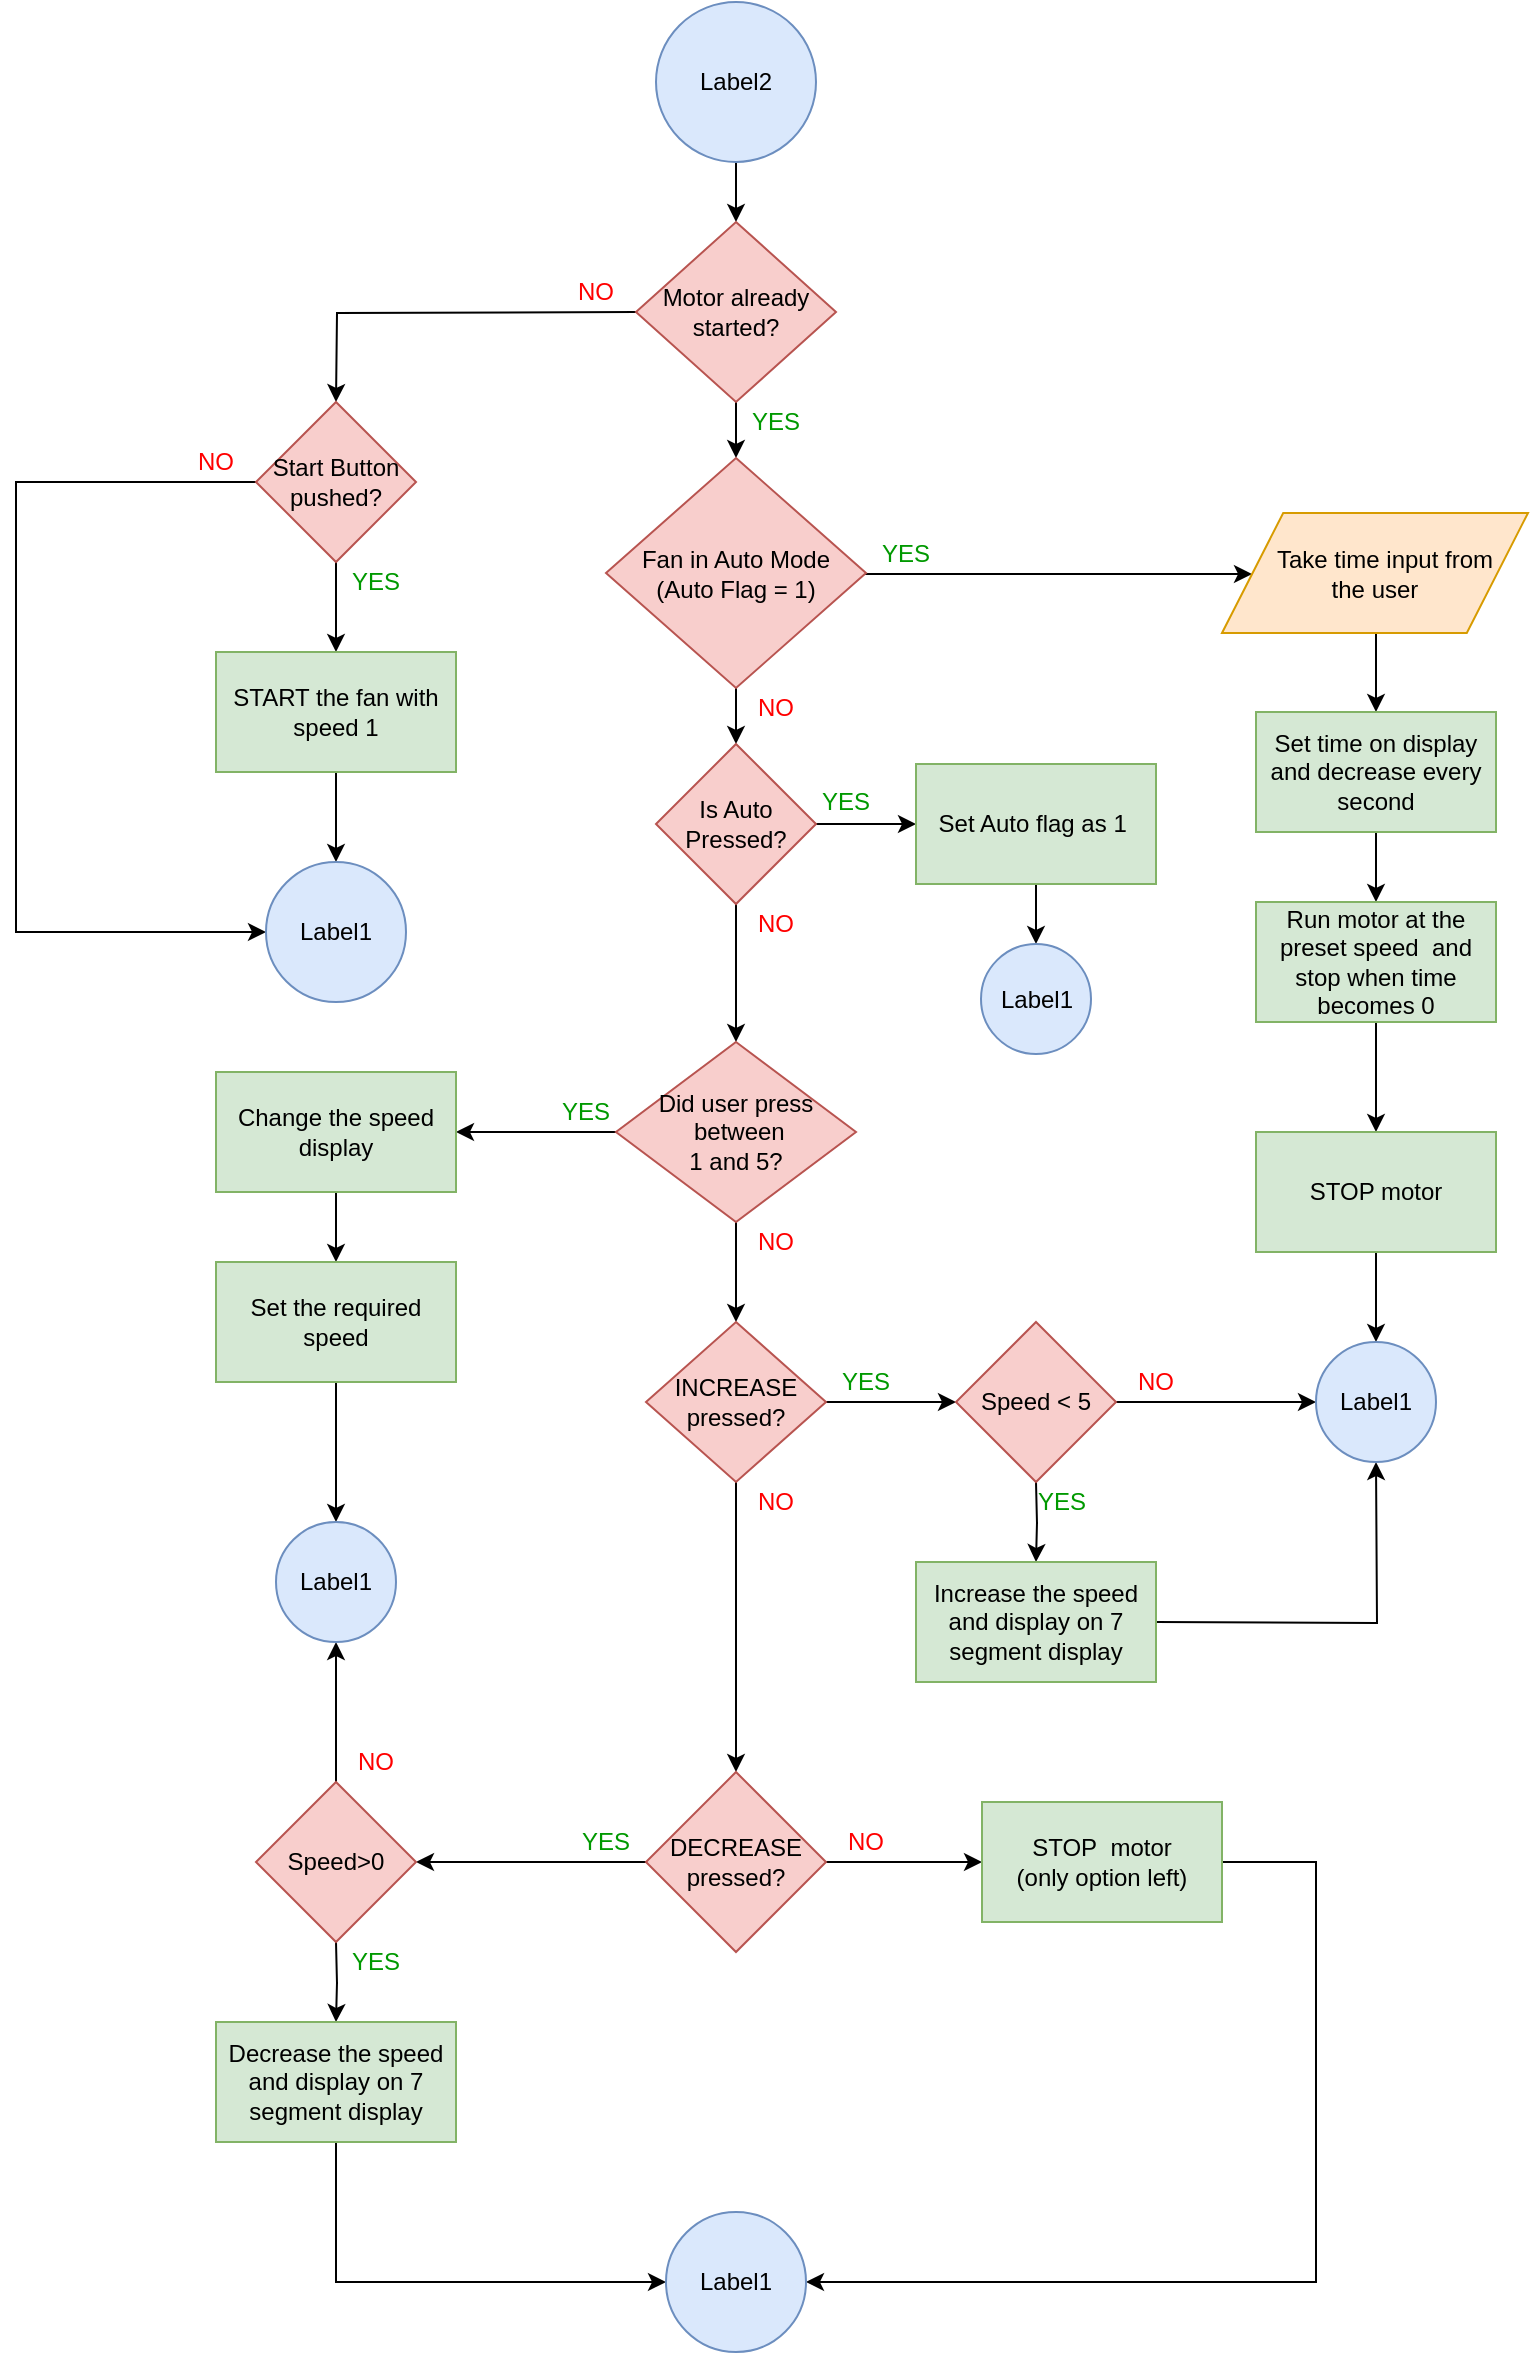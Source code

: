 <mxfile version="10.6.3" type="google"><diagram id="MfxiDcwc7T8Qm-sAS_uX" name="Page-1"><mxGraphModel dx="1010" dy="-550" grid="1" gridSize="10" guides="1" tooltips="1" connect="1" arrows="1" fold="1" page="1" pageScale="1" pageWidth="850" pageHeight="1100" math="0" shadow="0"><root><mxCell id="0"/><mxCell id="1" parent="0"/><mxCell id="8Pao4uUN_OlE4P4XfIhO-16" style="edgeStyle=orthogonalEdgeStyle;rounded=0;orthogonalLoop=1;jettySize=auto;html=1;exitX=0.5;exitY=1;exitDx=0;exitDy=0;entryX=0.5;entryY=0;entryDx=0;entryDy=0;" edge="1" parent="1"><mxGeometry relative="1" as="geometry"><mxPoint x="400" y="1460" as="sourcePoint"/><mxPoint x="400" y="1490" as="targetPoint"/></mxGeometry></mxCell><mxCell id="8Pao4uUN_OlE4P4XfIhO-17" style="edgeStyle=orthogonalEdgeStyle;rounded=0;orthogonalLoop=1;jettySize=auto;html=1;entryX=0.5;entryY=0;entryDx=0;entryDy=0;" edge="1" parent="1"><mxGeometry relative="1" as="geometry"><mxPoint x="350" y="1535" as="sourcePoint"/><mxPoint x="200" y="1580" as="targetPoint"/></mxGeometry></mxCell><mxCell id="8Pao4uUN_OlE4P4XfIhO-18" value="" style="edgeStyle=orthogonalEdgeStyle;rounded=0;orthogonalLoop=1;jettySize=auto;html=1;" edge="1" parent="1"><mxGeometry relative="1" as="geometry"><mxPoint x="400" y="1580" as="sourcePoint"/><mxPoint x="400" y="1608" as="targetPoint"/></mxGeometry></mxCell><mxCell id="8Pao4uUN_OlE4P4XfIhO-19" value="" style="edgeStyle=orthogonalEdgeStyle;rounded=0;orthogonalLoop=1;jettySize=auto;html=1;" edge="1" parent="1"><mxGeometry relative="1" as="geometry"><mxPoint x="200" y="1660" as="sourcePoint"/><mxPoint x="200" y="1705" as="targetPoint"/></mxGeometry></mxCell><mxCell id="8Pao4uUN_OlE4P4XfIhO-20" style="edgeStyle=orthogonalEdgeStyle;rounded=0;orthogonalLoop=1;jettySize=auto;html=1;entryX=0;entryY=0.5;entryDx=0;entryDy=0;" edge="1" parent="1"><mxGeometry relative="1" as="geometry"><mxPoint x="165" y="1845" as="targetPoint"/><mxPoint x="160" y="1620" as="sourcePoint"/><Array as="points"><mxPoint x="40" y="1620"/><mxPoint x="40" y="1845"/></Array></mxGeometry></mxCell><mxCell id="8Pao4uUN_OlE4P4XfIhO-21" value="" style="edgeStyle=orthogonalEdgeStyle;rounded=0;orthogonalLoop=1;jettySize=auto;html=1;" edge="1" parent="1"><mxGeometry relative="1" as="geometry"><mxPoint x="200" y="1765" as="sourcePoint"/><mxPoint x="200" y="1810" as="targetPoint"/></mxGeometry></mxCell><mxCell id="8Pao4uUN_OlE4P4XfIhO-22" value="" style="edgeStyle=orthogonalEdgeStyle;rounded=0;orthogonalLoop=1;jettySize=auto;html=1;entryX=0;entryY=0.5;entryDx=0;entryDy=0;" edge="1" parent="1"><mxGeometry relative="1" as="geometry"><mxPoint x="464.435" y="1666" as="sourcePoint"/><mxPoint x="658" y="1666" as="targetPoint"/></mxGeometry></mxCell><mxCell id="8Pao4uUN_OlE4P4XfIhO-23" value="" style="edgeStyle=orthogonalEdgeStyle;rounded=0;orthogonalLoop=1;jettySize=auto;html=1;" edge="1" parent="1"><mxGeometry relative="1" as="geometry"><mxPoint x="400" y="1723" as="sourcePoint"/><mxPoint x="400" y="1751" as="targetPoint"/></mxGeometry></mxCell><mxCell id="8Pao4uUN_OlE4P4XfIhO-24" value="" style="edgeStyle=orthogonalEdgeStyle;rounded=0;orthogonalLoop=1;jettySize=auto;html=1;" edge="1" parent="1"><mxGeometry relative="1" as="geometry"><mxPoint x="720" y="1695.5" as="sourcePoint"/><mxPoint x="720" y="1735" as="targetPoint"/></mxGeometry></mxCell><mxCell id="8Pao4uUN_OlE4P4XfIhO-25" value="" style="edgeStyle=orthogonalEdgeStyle;rounded=0;orthogonalLoop=1;jettySize=auto;html=1;" edge="1" parent="1"><mxGeometry relative="1" as="geometry"><mxPoint x="720" y="1795" as="sourcePoint"/><mxPoint x="720" y="1830" as="targetPoint"/></mxGeometry></mxCell><mxCell id="8Pao4uUN_OlE4P4XfIhO-26" value="" style="edgeStyle=orthogonalEdgeStyle;rounded=0;orthogonalLoop=1;jettySize=auto;html=1;" edge="1" parent="1"><mxGeometry relative="1" as="geometry"><mxPoint x="720" y="1890" as="sourcePoint"/><mxPoint x="720" y="1945" as="targetPoint"/></mxGeometry></mxCell><mxCell id="8Pao4uUN_OlE4P4XfIhO-27" value="" style="edgeStyle=orthogonalEdgeStyle;rounded=0;orthogonalLoop=1;jettySize=auto;html=1;" edge="1" parent="1"><mxGeometry relative="1" as="geometry"><mxPoint x="720" y="2005" as="sourcePoint"/><mxPoint x="720" y="2050" as="targetPoint"/></mxGeometry></mxCell><mxCell id="8Pao4uUN_OlE4P4XfIhO-28" value="" style="edgeStyle=orthogonalEdgeStyle;rounded=0;orthogonalLoop=1;jettySize=auto;html=1;" edge="1" parent="1"><mxGeometry relative="1" as="geometry"><mxPoint x="440" y="1791" as="sourcePoint"/><mxPoint x="490" y="1791" as="targetPoint"/></mxGeometry></mxCell><mxCell id="8Pao4uUN_OlE4P4XfIhO-29" style="edgeStyle=orthogonalEdgeStyle;rounded=0;orthogonalLoop=1;jettySize=auto;html=1;entryX=0.5;entryY=0;entryDx=0;entryDy=0;" edge="1" parent="1"><mxGeometry relative="1" as="geometry"><mxPoint x="400" y="1831" as="sourcePoint"/><mxPoint x="400" y="1900" as="targetPoint"/></mxGeometry></mxCell><mxCell id="8Pao4uUN_OlE4P4XfIhO-30" value="" style="edgeStyle=orthogonalEdgeStyle;rounded=0;orthogonalLoop=1;jettySize=auto;html=1;" edge="1" parent="1"><mxGeometry relative="1" as="geometry"><mxPoint x="550" y="1821" as="sourcePoint"/><mxPoint x="550" y="1851" as="targetPoint"/></mxGeometry></mxCell><mxCell id="8Pao4uUN_OlE4P4XfIhO-31" style="edgeStyle=orthogonalEdgeStyle;rounded=0;orthogonalLoop=1;jettySize=auto;html=1;entryX=1;entryY=0.5;entryDx=0;entryDy=0;" edge="1" parent="1"><mxGeometry relative="1" as="geometry"><mxPoint x="340" y="1945" as="sourcePoint"/><mxPoint x="260" y="1945" as="targetPoint"/></mxGeometry></mxCell><mxCell id="8Pao4uUN_OlE4P4XfIhO-32" value="" style="edgeStyle=orthogonalEdgeStyle;rounded=0;orthogonalLoop=1;jettySize=auto;html=1;" edge="1" parent="1"><mxGeometry relative="1" as="geometry"><mxPoint x="400" y="1990" as="sourcePoint"/><mxPoint x="400" y="2040" as="targetPoint"/></mxGeometry></mxCell><mxCell id="8Pao4uUN_OlE4P4XfIhO-33" value="" style="edgeStyle=orthogonalEdgeStyle;rounded=0;orthogonalLoop=1;jettySize=auto;html=1;" edge="1" parent="1"><mxGeometry relative="1" as="geometry"><mxPoint x="200" y="1975" as="sourcePoint"/><mxPoint x="200" y="2010" as="targetPoint"/></mxGeometry></mxCell><mxCell id="8Pao4uUN_OlE4P4XfIhO-34" value="" style="edgeStyle=orthogonalEdgeStyle;rounded=0;orthogonalLoop=1;jettySize=auto;html=1;" edge="1" parent="1"><mxGeometry relative="1" as="geometry"><mxPoint x="200" y="2070" as="sourcePoint"/><mxPoint x="200" y="2140" as="targetPoint"/></mxGeometry></mxCell><mxCell id="8Pao4uUN_OlE4P4XfIhO-35" value="" style="edgeStyle=orthogonalEdgeStyle;rounded=0;orthogonalLoop=1;jettySize=auto;html=1;" edge="1" parent="1"><mxGeometry relative="1" as="geometry"><mxPoint x="445" y="2080" as="sourcePoint"/><mxPoint x="510" y="2080" as="targetPoint"/></mxGeometry></mxCell><mxCell id="8Pao4uUN_OlE4P4XfIhO-36" style="edgeStyle=orthogonalEdgeStyle;rounded=0;orthogonalLoop=1;jettySize=auto;html=1;entryX=0.5;entryY=0;entryDx=0;entryDy=0;" edge="1" parent="1"><mxGeometry relative="1" as="geometry"><mxPoint x="400" y="2120" as="sourcePoint"/><mxPoint x="400" y="2265" as="targetPoint"/></mxGeometry></mxCell><mxCell id="8Pao4uUN_OlE4P4XfIhO-37" style="edgeStyle=orthogonalEdgeStyle;rounded=0;orthogonalLoop=1;jettySize=auto;html=1;" edge="1" parent="1"><mxGeometry relative="1" as="geometry"><mxPoint x="590" y="2080" as="sourcePoint"/><mxPoint x="690" y="2080" as="targetPoint"/></mxGeometry></mxCell><mxCell id="8Pao4uUN_OlE4P4XfIhO-38" value="" style="edgeStyle=orthogonalEdgeStyle;rounded=0;orthogonalLoop=1;jettySize=auto;html=1;" edge="1" parent="1"><mxGeometry relative="1" as="geometry"><mxPoint x="550" y="2120" as="sourcePoint"/><mxPoint x="550" y="2160" as="targetPoint"/></mxGeometry></mxCell><mxCell id="8Pao4uUN_OlE4P4XfIhO-39" style="edgeStyle=orthogonalEdgeStyle;rounded=0;orthogonalLoop=1;jettySize=auto;html=1;entryX=0.5;entryY=1;entryDx=0;entryDy=0;" edge="1" parent="1"><mxGeometry relative="1" as="geometry"><mxPoint x="610" y="2190" as="sourcePoint"/><mxPoint x="720" y="2110" as="targetPoint"/></mxGeometry></mxCell><mxCell id="8Pao4uUN_OlE4P4XfIhO-40" value="" style="edgeStyle=orthogonalEdgeStyle;rounded=0;orthogonalLoop=1;jettySize=auto;html=1;" edge="1" parent="1"><mxGeometry relative="1" as="geometry"><mxPoint x="445" y="2310" as="sourcePoint"/><mxPoint x="523" y="2310" as="targetPoint"/></mxGeometry></mxCell><mxCell id="8Pao4uUN_OlE4P4XfIhO-41" style="edgeStyle=orthogonalEdgeStyle;rounded=0;orthogonalLoop=1;jettySize=auto;html=1;entryX=1;entryY=0.5;entryDx=0;entryDy=0;" edge="1" parent="1"><mxGeometry relative="1" as="geometry"><mxPoint x="355" y="2310" as="sourcePoint"/><mxPoint x="240" y="2310" as="targetPoint"/></mxGeometry></mxCell><mxCell id="8Pao4uUN_OlE4P4XfIhO-42" value="" style="edgeStyle=orthogonalEdgeStyle;rounded=0;orthogonalLoop=1;jettySize=auto;html=1;" edge="1" parent="1"><mxGeometry relative="1" as="geometry"><mxPoint x="200" y="2270" as="sourcePoint"/><mxPoint x="200" y="2200" as="targetPoint"/></mxGeometry></mxCell><mxCell id="8Pao4uUN_OlE4P4XfIhO-43" value="" style="edgeStyle=orthogonalEdgeStyle;rounded=0;orthogonalLoop=1;jettySize=auto;html=1;" edge="1" parent="1"><mxGeometry relative="1" as="geometry"><mxPoint x="200" y="2350" as="sourcePoint"/><mxPoint x="200" y="2390" as="targetPoint"/></mxGeometry></mxCell><mxCell id="8Pao4uUN_OlE4P4XfIhO-44" style="edgeStyle=orthogonalEdgeStyle;rounded=0;orthogonalLoop=1;jettySize=auto;html=1;entryX=1;entryY=0.5;entryDx=0;entryDy=0;" edge="1" parent="1"><mxGeometry relative="1" as="geometry"><mxPoint x="435" y="2520" as="targetPoint"/><mxPoint x="643" y="2310" as="sourcePoint"/><Array as="points"><mxPoint x="690" y="2310"/><mxPoint x="690" y="2520"/></Array></mxGeometry></mxCell><mxCell id="8Pao4uUN_OlE4P4XfIhO-45" value="" style="edgeStyle=orthogonalEdgeStyle;rounded=0;orthogonalLoop=1;jettySize=auto;html=1;entryX=0;entryY=0.5;entryDx=0;entryDy=0;" edge="1" parent="1"><mxGeometry relative="1" as="geometry"><mxPoint x="200" y="2450" as="sourcePoint"/><mxPoint x="365" y="2520" as="targetPoint"/><Array as="points"><mxPoint x="200" y="2520"/></Array></mxGeometry></mxCell><mxCell id="8Pao4uUN_OlE4P4XfIhO-59" value="Label2" style="ellipse;whiteSpace=wrap;html=1;aspect=fixed;fillColor=#dae8fc;strokeColor=#6c8ebf;" vertex="1" parent="1"><mxGeometry x="360" y="1380" width="80" height="80" as="geometry"/></mxCell><mxCell id="8Pao4uUN_OlE4P4XfIhO-60" value="Motor already started?" style="rhombus;whiteSpace=wrap;html=1;fillColor=#f8cecc;strokeColor=#b85450;" vertex="1" parent="1"><mxGeometry x="350" y="1490" width="100" height="90" as="geometry"/></mxCell><mxCell id="8Pao4uUN_OlE4P4XfIhO-61" value="Start Button pushed?" style="rhombus;whiteSpace=wrap;html=1;fillColor=#f8cecc;strokeColor=#b85450;" vertex="1" parent="1"><mxGeometry x="160" y="1580" width="80" height="80" as="geometry"/></mxCell><mxCell id="8Pao4uUN_OlE4P4XfIhO-62" value="START the fan with speed 1" style="rounded=0;whiteSpace=wrap;html=1;fillColor=#d5e8d4;strokeColor=#82b366;" vertex="1" parent="1"><mxGeometry x="140" y="1705" width="120" height="60" as="geometry"/></mxCell><mxCell id="8Pao4uUN_OlE4P4XfIhO-63" value="Label1" style="ellipse;whiteSpace=wrap;html=1;aspect=fixed;fillColor=#dae8fc;strokeColor=#6c8ebf;" vertex="1" parent="1"><mxGeometry x="165" y="1810" width="70" height="70" as="geometry"/></mxCell><mxCell id="8Pao4uUN_OlE4P4XfIhO-64" value="&lt;div style=&quot;text-align: center&quot;&gt;&lt;span&gt;&lt;font style=&quot;font-size: 12px&quot;&gt;Fan in Auto Mode&lt;/font&gt;&lt;/span&gt;&lt;/div&gt;&lt;div style=&quot;text-align: center&quot;&gt;&lt;span&gt;&lt;font style=&quot;font-size: 12px&quot;&gt;(Auto Flag = 1)&lt;/font&gt;&lt;/span&gt;&lt;/div&gt;" style="rhombus;whiteSpace=wrap;html=1;fillColor=#f8cecc;strokeColor=#b85450;" vertex="1" parent="1"><mxGeometry x="335" y="1608" width="130" height="115" as="geometry"/></mxCell><mxCell id="8Pao4uUN_OlE4P4XfIhO-65" value="&amp;nbsp; &amp;nbsp;Take time input from&lt;br&gt;&amp;nbsp;the user&amp;nbsp;" style="shape=parallelogram;perimeter=parallelogramPerimeter;whiteSpace=wrap;html=1;fillColor=#ffe6cc;strokeColor=#d79b00;" vertex="1" parent="1"><mxGeometry x="643" y="1635.5" width="153" height="60" as="geometry"/></mxCell><mxCell id="8Pao4uUN_OlE4P4XfIhO-66" value="Set time on display and decrease every second" style="rounded=0;whiteSpace=wrap;html=1;fillColor=#d5e8d4;strokeColor=#82b366;" vertex="1" parent="1"><mxGeometry x="660" y="1735" width="120" height="60" as="geometry"/></mxCell><mxCell id="8Pao4uUN_OlE4P4XfIhO-67" value="Run motor at the preset speed&amp;nbsp; and stop when time becomes 0" style="rounded=0;whiteSpace=wrap;html=1;fillColor=#d5e8d4;strokeColor=#82b366;" vertex="1" parent="1"><mxGeometry x="660" y="1830" width="120" height="60" as="geometry"/></mxCell><mxCell id="8Pao4uUN_OlE4P4XfIhO-68" value="STOP motor" style="rounded=0;whiteSpace=wrap;html=1;fillColor=#d5e8d4;strokeColor=#82b366;" vertex="1" parent="1"><mxGeometry x="660" y="1945" width="120" height="60" as="geometry"/></mxCell><mxCell id="8Pao4uUN_OlE4P4XfIhO-69" value="Is Auto Pressed?" style="rhombus;whiteSpace=wrap;html=1;fillColor=#f8cecc;strokeColor=#b85450;" vertex="1" parent="1"><mxGeometry x="360" y="1751" width="80" height="80" as="geometry"/></mxCell><mxCell id="8Pao4uUN_OlE4P4XfIhO-70" value="Set Auto flag as 1&amp;nbsp;" style="rounded=0;whiteSpace=wrap;html=1;fillColor=#d5e8d4;strokeColor=#82b366;" vertex="1" parent="1"><mxGeometry x="490" y="1761" width="120" height="60" as="geometry"/></mxCell><mxCell id="8Pao4uUN_OlE4P4XfIhO-71" value="Label1" style="ellipse;whiteSpace=wrap;html=1;aspect=fixed;fillColor=#dae8fc;strokeColor=#6c8ebf;" vertex="1" parent="1"><mxGeometry x="522.5" y="1851" width="55" height="55" as="geometry"/></mxCell><mxCell id="8Pao4uUN_OlE4P4XfIhO-72" value="Label1" style="ellipse;whiteSpace=wrap;html=1;aspect=fixed;fillColor=#dae8fc;strokeColor=#6c8ebf;" vertex="1" parent="1"><mxGeometry x="690" y="2050" width="60" height="60" as="geometry"/></mxCell><mxCell id="8Pao4uUN_OlE4P4XfIhO-73" value="Did user press&lt;br&gt;&amp;nbsp;between &lt;br&gt;1 and 5?" style="rhombus;whiteSpace=wrap;html=1;fillColor=#f8cecc;strokeColor=#b85450;" vertex="1" parent="1"><mxGeometry x="340" y="1900" width="120" height="90" as="geometry"/></mxCell><mxCell id="8Pao4uUN_OlE4P4XfIhO-74" value="Change the speed display" style="rounded=0;whiteSpace=wrap;html=1;fillColor=#d5e8d4;strokeColor=#82b366;" vertex="1" parent="1"><mxGeometry x="140" y="1915" width="120" height="60" as="geometry"/></mxCell><mxCell id="8Pao4uUN_OlE4P4XfIhO-75" value="Set the required speed" style="rounded=0;whiteSpace=wrap;html=1;fillColor=#d5e8d4;strokeColor=#82b366;" vertex="1" parent="1"><mxGeometry x="140" y="2010" width="120" height="60" as="geometry"/></mxCell><mxCell id="8Pao4uUN_OlE4P4XfIhO-76" value="Label1" style="ellipse;whiteSpace=wrap;html=1;aspect=fixed;fillColor=#dae8fc;strokeColor=#6c8ebf;" vertex="1" parent="1"><mxGeometry x="170" y="2140" width="60" height="60" as="geometry"/></mxCell><mxCell id="8Pao4uUN_OlE4P4XfIhO-77" value="INCREASE pressed?" style="rhombus;whiteSpace=wrap;html=1;fillColor=#f8cecc;strokeColor=#b85450;" vertex="1" parent="1"><mxGeometry x="355" y="2040" width="90" height="80" as="geometry"/></mxCell><mxCell id="8Pao4uUN_OlE4P4XfIhO-78" value="Speed &amp;lt; 5" style="rhombus;whiteSpace=wrap;html=1;fillColor=#f8cecc;strokeColor=#b85450;" vertex="1" parent="1"><mxGeometry x="510" y="2040" width="80" height="80" as="geometry"/></mxCell><mxCell id="8Pao4uUN_OlE4P4XfIhO-79" value="Increase the speed and display on 7 segment display" style="rounded=0;whiteSpace=wrap;html=1;fillColor=#d5e8d4;strokeColor=#82b366;" vertex="1" parent="1"><mxGeometry x="490" y="2160" width="120" height="60" as="geometry"/></mxCell><mxCell id="8Pao4uUN_OlE4P4XfIhO-80" value="DECREASE pressed?" style="rhombus;whiteSpace=wrap;html=1;fillColor=#f8cecc;strokeColor=#b85450;" vertex="1" parent="1"><mxGeometry x="355" y="2265" width="90" height="90" as="geometry"/></mxCell><mxCell id="8Pao4uUN_OlE4P4XfIhO-81" value="Speed&amp;gt;0" style="rhombus;whiteSpace=wrap;html=1;fillColor=#f8cecc;strokeColor=#b85450;" vertex="1" parent="1"><mxGeometry x="160" y="2270" width="80" height="80" as="geometry"/></mxCell><mxCell id="8Pao4uUN_OlE4P4XfIhO-82" value="STOP&amp;nbsp; motor &lt;br&gt;(only option left)" style="rounded=0;whiteSpace=wrap;html=1;fillColor=#d5e8d4;strokeColor=#82b366;" vertex="1" parent="1"><mxGeometry x="523" y="2280" width="120" height="60" as="geometry"/></mxCell><mxCell id="8Pao4uUN_OlE4P4XfIhO-83" value="Decrease the speed and display on 7 segment display" style="rounded=0;whiteSpace=wrap;html=1;fillColor=#d5e8d4;strokeColor=#82b366;" vertex="1" parent="1"><mxGeometry x="140" y="2390" width="120" height="60" as="geometry"/></mxCell><mxCell id="8Pao4uUN_OlE4P4XfIhO-84" value="Label1" style="ellipse;whiteSpace=wrap;html=1;aspect=fixed;fillColor=#dae8fc;strokeColor=#6c8ebf;" vertex="1" parent="1"><mxGeometry x="365" y="2485" width="70" height="70" as="geometry"/></mxCell><mxCell id="8Pao4uUN_OlE4P4XfIhO-88" value="YES&lt;br&gt;" style="text;html=1;strokeColor=none;fillColor=none;align=center;verticalAlign=middle;whiteSpace=wrap;rounded=0;fontColor=#009900;" vertex="1" parent="1"><mxGeometry x="400" y="1580" width="40" height="20" as="geometry"/></mxCell><mxCell id="8Pao4uUN_OlE4P4XfIhO-89" value="YES&lt;br&gt;" style="text;html=1;strokeColor=none;fillColor=none;align=center;verticalAlign=middle;whiteSpace=wrap;rounded=0;fontColor=#009900;" vertex="1" parent="1"><mxGeometry x="465" y="1645.5" width="40" height="20" as="geometry"/></mxCell><mxCell id="8Pao4uUN_OlE4P4XfIhO-90" value="YES&lt;br&gt;" style="text;html=1;strokeColor=none;fillColor=none;align=center;verticalAlign=middle;whiteSpace=wrap;rounded=0;fontColor=#009900;" vertex="1" parent="1"><mxGeometry x="435" y="1770" width="40" height="20" as="geometry"/></mxCell><mxCell id="8Pao4uUN_OlE4P4XfIhO-91" value="YES&lt;br&gt;" style="text;html=1;strokeColor=none;fillColor=none;align=center;verticalAlign=middle;whiteSpace=wrap;rounded=0;fontColor=#009900;" vertex="1" parent="1"><mxGeometry x="305" y="1925" width="40" height="20" as="geometry"/></mxCell><mxCell id="8Pao4uUN_OlE4P4XfIhO-92" value="YES&lt;br&gt;" style="text;html=1;strokeColor=none;fillColor=none;align=center;verticalAlign=middle;whiteSpace=wrap;rounded=0;fontColor=#009900;" vertex="1" parent="1"><mxGeometry x="445" y="2060" width="40" height="20" as="geometry"/></mxCell><mxCell id="8Pao4uUN_OlE4P4XfIhO-93" value="YES&lt;br&gt;" style="text;html=1;strokeColor=none;fillColor=none;align=center;verticalAlign=middle;whiteSpace=wrap;rounded=0;fontColor=#009900;" vertex="1" parent="1"><mxGeometry x="543" y="2120" width="40" height="20" as="geometry"/></mxCell><mxCell id="8Pao4uUN_OlE4P4XfIhO-94" value="YES&lt;br&gt;" style="text;html=1;strokeColor=none;fillColor=none;align=center;verticalAlign=middle;whiteSpace=wrap;rounded=0;fontColor=#009900;" vertex="1" parent="1"><mxGeometry x="315" y="2290" width="40" height="20" as="geometry"/></mxCell><mxCell id="8Pao4uUN_OlE4P4XfIhO-95" value="YES&lt;br&gt;" style="text;html=1;strokeColor=none;fillColor=none;align=center;verticalAlign=middle;whiteSpace=wrap;rounded=0;fontColor=#009900;" vertex="1" parent="1"><mxGeometry x="200" y="2350" width="40" height="20" as="geometry"/></mxCell><mxCell id="8Pao4uUN_OlE4P4XfIhO-96" value="YES&lt;br&gt;" style="text;html=1;strokeColor=none;fillColor=none;align=center;verticalAlign=middle;whiteSpace=wrap;rounded=0;fontColor=#009900;" vertex="1" parent="1"><mxGeometry x="200" y="1660" width="40" height="20" as="geometry"/></mxCell><mxCell id="8Pao4uUN_OlE4P4XfIhO-100" value="NO" style="text;html=1;strokeColor=none;fillColor=none;align=center;verticalAlign=middle;whiteSpace=wrap;rounded=0;fontColor=#FF0000;" vertex="1" parent="1"><mxGeometry x="310" y="1515" width="40" height="20" as="geometry"/></mxCell><mxCell id="8Pao4uUN_OlE4P4XfIhO-101" value="NO" style="text;html=1;strokeColor=none;fillColor=none;align=center;verticalAlign=middle;whiteSpace=wrap;rounded=0;fontColor=#FF0000;" vertex="1" parent="1"><mxGeometry x="120" y="1600" width="40" height="20" as="geometry"/></mxCell><mxCell id="8Pao4uUN_OlE4P4XfIhO-102" value="NO" style="text;html=1;strokeColor=none;fillColor=none;align=center;verticalAlign=middle;whiteSpace=wrap;rounded=0;fontColor=#FF0000;" vertex="1" parent="1"><mxGeometry x="400" y="1723" width="40" height="20" as="geometry"/></mxCell><mxCell id="8Pao4uUN_OlE4P4XfIhO-103" value="&lt;font color=&quot;#ff0000&quot;&gt;NO&lt;/font&gt;" style="text;html=1;strokeColor=none;fillColor=none;align=center;verticalAlign=middle;whiteSpace=wrap;rounded=0;fontColor=#FF3333;" vertex="1" parent="1"><mxGeometry x="400" y="1831" width="40" height="20" as="geometry"/></mxCell><mxCell id="8Pao4uUN_OlE4P4XfIhO-104" value="NO" style="text;html=1;strokeColor=none;fillColor=none;align=center;verticalAlign=middle;whiteSpace=wrap;rounded=0;fontColor=#FF0000;" vertex="1" parent="1"><mxGeometry x="400" y="1990" width="40" height="20" as="geometry"/></mxCell><mxCell id="8Pao4uUN_OlE4P4XfIhO-105" value="NO" style="text;html=1;strokeColor=none;fillColor=none;align=center;verticalAlign=middle;whiteSpace=wrap;rounded=0;fontColor=#FF0000;" vertex="1" parent="1"><mxGeometry x="400" y="2120" width="40" height="20" as="geometry"/></mxCell><mxCell id="8Pao4uUN_OlE4P4XfIhO-106" value="NO" style="text;html=1;strokeColor=none;fillColor=none;align=center;verticalAlign=middle;whiteSpace=wrap;rounded=0;fontColor=#FF0000;" vertex="1" parent="1"><mxGeometry x="590" y="2060" width="40" height="20" as="geometry"/></mxCell><mxCell id="8Pao4uUN_OlE4P4XfIhO-107" value="NO" style="text;html=1;strokeColor=none;fillColor=none;align=center;verticalAlign=middle;whiteSpace=wrap;rounded=0;fontColor=#FF0000;" vertex="1" parent="1"><mxGeometry x="200" y="2250" width="40" height="20" as="geometry"/></mxCell><mxCell id="8Pao4uUN_OlE4P4XfIhO-108" value="NO" style="text;html=1;strokeColor=none;fillColor=none;align=center;verticalAlign=middle;whiteSpace=wrap;rounded=0;fontColor=#FF0000;" vertex="1" parent="1"><mxGeometry x="445" y="2290" width="40" height="20" as="geometry"/></mxCell></root></mxGraphModel></diagram></mxfile>